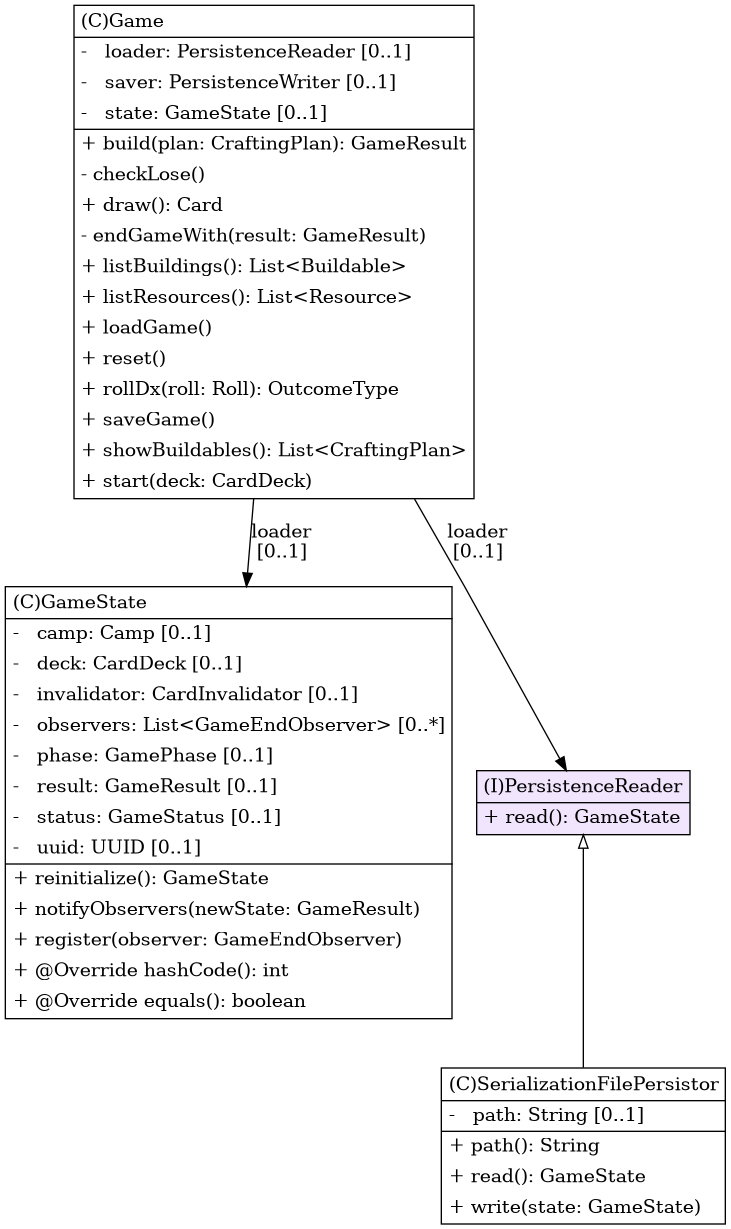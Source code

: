 @startuml

/' diagram meta data start
config=StructureConfiguration;
{
  "projectClassification": {
    "searchMode": "OpenProject", // OpenProject, AllProjects
    "includedProjects": "",
    "pathEndKeywords": "*.impl",
    "isClientPath": "",
    "isClientName": "",
    "isTestPath": "",
    "isTestName": "",
    "isMappingPath": "",
    "isMappingName": "",
    "isDataAccessPath": "",
    "isDataAccessName": "",
    "isDataStructurePath": "",
    "isDataStructureName": "",
    "isInterfaceStructuresPath": "",
    "isInterfaceStructuresName": "",
    "isEntryPointPath": "",
    "isEntryPointName": "",
    "treatFinalFieldsAsMandatory": false
  },
  "graphRestriction": {
    "classPackageExcludeFilter": "",
    "classPackageIncludeFilter": "",
    "classNameExcludeFilter": "",
    "classNameIncludeFilter": "",
    "methodNameExcludeFilter": "",
    "methodNameIncludeFilter": "",
    "removeByInheritance": "", // inheritance/annotation based filtering is done in a second step
    "removeByAnnotation": "",
    "removeByClassPackage": "", // cleanup the graph after inheritance/annotation based filtering is done
    "removeByClassName": "",
    "cutMappings": false,
    "cutEnum": false,
    "cutTests": true,
    "cutClient": true,
    "cutDataAccess": true,
    "cutInterfaceStructures": false,
    "cutDataStructures": true,
    "cutGetterAndSetter": true,
    "cutConstructors": true
  },
  "graphTraversal": {
    "forwardDepth": 1,
    "backwardDepth": 1,
    "classPackageExcludeFilter": "",
    "classPackageIncludeFilter": "",
    "classNameExcludeFilter": "",
    "classNameIncludeFilter": "",
    "methodNameExcludeFilter": "",
    "methodNameIncludeFilter": "",
    "hideMappings": false,
    "hideDataStructures": false,
    "hidePrivateMethods": false,
    "hideInterfaceCalls": false, // indirection: implementation -> interface (is hidden) -> implementation
    "onlyShowApplicationEntryPoints": false, // root node is included
    "useMethodCallsForStructureDiagram": "No" // ForwardOnly, BothDirections, No
  },
  "details": {
    "aggregation": "GroupByClass", // ByClass, GroupByClass, None
    "showClassGenericTypes": true,
    "showMethods": true,
    "showMethodParameterNames": true,
    "showMethodParameterTypes": true,
    "showMethodReturnType": true,
    "showPackageLevels": 0,
    "showDetailedClassStructure": true
  },
  "rootClass": "de.dhbw.karlsruhe.ase.application.PersistenceWriter",
  "extensionCallbackMethod": "" // qualified.class.name#methodName - signature: public static String method(String)
}
diagram meta data end '/



digraph g {
    rankdir="TB"
    splines=polyline
    

'nodes 
Game1052887806[
	label=<<TABLE BORDER="1" CELLBORDER="0" CELLPADDING="4" CELLSPACING="0">
<TR><TD ALIGN="LEFT" >(C)Game</TD></TR>
<HR/>
<TR><TD ALIGN="LEFT" >-   loader: PersistenceReader [0..1]</TD></TR>
<TR><TD ALIGN="LEFT" >-   saver: PersistenceWriter [0..1]</TD></TR>
<TR><TD ALIGN="LEFT" >-   state: GameState [0..1]</TD></TR>
<HR/>
<TR><TD ALIGN="LEFT" >+ build(plan: CraftingPlan): GameResult</TD></TR>
<TR><TD ALIGN="LEFT" >- checkLose()</TD></TR>
<TR><TD ALIGN="LEFT" >+ draw(): Card</TD></TR>
<TR><TD ALIGN="LEFT" >- endGameWith(result: GameResult)</TD></TR>
<TR><TD ALIGN="LEFT" >+ listBuildings(): List&lt;Buildable&gt;</TD></TR>
<TR><TD ALIGN="LEFT" >+ listResources(): List&lt;Resource&gt;</TD></TR>
<TR><TD ALIGN="LEFT" >+ loadGame()</TD></TR>
<TR><TD ALIGN="LEFT" >+ reset()</TD></TR>
<TR><TD ALIGN="LEFT" >+ rollDx(roll: Roll): OutcomeType</TD></TR>
<TR><TD ALIGN="LEFT" >+ saveGame()</TD></TR>
<TR><TD ALIGN="LEFT" >+ showBuildables(): List&lt;CraftingPlan&gt;</TD></TR>
<TR><TD ALIGN="LEFT" >+ start(deck: CardDeck)</TD></TR>
</TABLE>>
	style=filled
	margin=0
	shape=plaintext
	fillcolor="#FFFFFF"
];

GameState1052887806[
	label=<<TABLE BORDER="1" CELLBORDER="0" CELLPADDING="4" CELLSPACING="0">
<TR><TD ALIGN="LEFT" >(C)GameState</TD></TR>
<HR/>
<TR><TD ALIGN="LEFT" >-   camp: Camp [0..1]</TD></TR>
<TR><TD ALIGN="LEFT" >-   deck: CardDeck [0..1]</TD></TR>
<TR><TD ALIGN="LEFT" >-   invalidator: CardInvalidator [0..1]</TD></TR>
<TR><TD ALIGN="LEFT" >-   observers: List&lt;GameEndObserver&gt; [0..*]</TD></TR>
<TR><TD ALIGN="LEFT" >-   phase: GamePhase [0..1]</TD></TR>
<TR><TD ALIGN="LEFT" >-   result: GameResult [0..1]</TD></TR>
<TR><TD ALIGN="LEFT" >-   status: GameStatus [0..1]</TD></TR>
<TR><TD ALIGN="LEFT" >-   uuid: UUID [0..1]</TD></TR>
<HR/>
<TR><TD ALIGN="LEFT" >+ reinitialize(): GameState</TD></TR>

<TR><TD ALIGN="LEFT" >+ notifyObservers(newState: GameResult)</TD></TR>
<TR><TD ALIGN="LEFT" >+ register(observer: GameEndObserver)</TD></TR>
<TR><TD ALIGN="LEFT" >+ @Override hashCode(): int</TD></TR>
<TR><TD ALIGN="LEFT" >+ @Override equals(): boolean</TD></TR>
</TABLE>>
	style=filled
	margin=0
	shape=plaintext
	fillcolor="#FFFFFF"
];

PersistenceReader1052887806[
	label=<<TABLE BORDER="1" CELLBORDER="0" CELLPADDING="4" CELLSPACING="0">
<TR><TD ALIGN="LEFT" >(I)PersistenceReader</TD></TR>
<HR/>
<TR><TD ALIGN="LEFT" >+ read(): GameState</TD></TR>
</TABLE>>
	style=filled
	margin=0
	shape=plaintext
	fillcolor="#F1E5FD"
];

SerializationFilePersistor1997518945[
	label=<<TABLE BORDER="1" CELLBORDER="0" CELLPADDING="4" CELLSPACING="0">
<TR><TD ALIGN="LEFT" >(C)SerializationFilePersistor</TD></TR>
<HR/>
<TR><TD ALIGN="LEFT" >-   path: String [0..1]</TD></TR>
<HR/>
<TR><TD ALIGN="LEFT" >+ path(): String</TD></TR>
<TR><TD ALIGN="LEFT" >+ read(): GameState</TD></TR>
<TR><TD ALIGN="LEFT" >+ write(state: GameState)</TD></TR>
</TABLE>>
	style=filled
	margin=0
	shape=plaintext
	fillcolor="#FFFFFF"
];

'edges    
Game1052887806 -> PersistenceReader1052887806[label="loader
[0..1]"];
Game1052887806 -> GameState1052887806[label="loader
[0..1]"];
PersistenceReader1052887806 -> SerializationFilePersistor1997518945[arrowhead=none, arrowtail=empty, dir=both];
    
}
@enduml